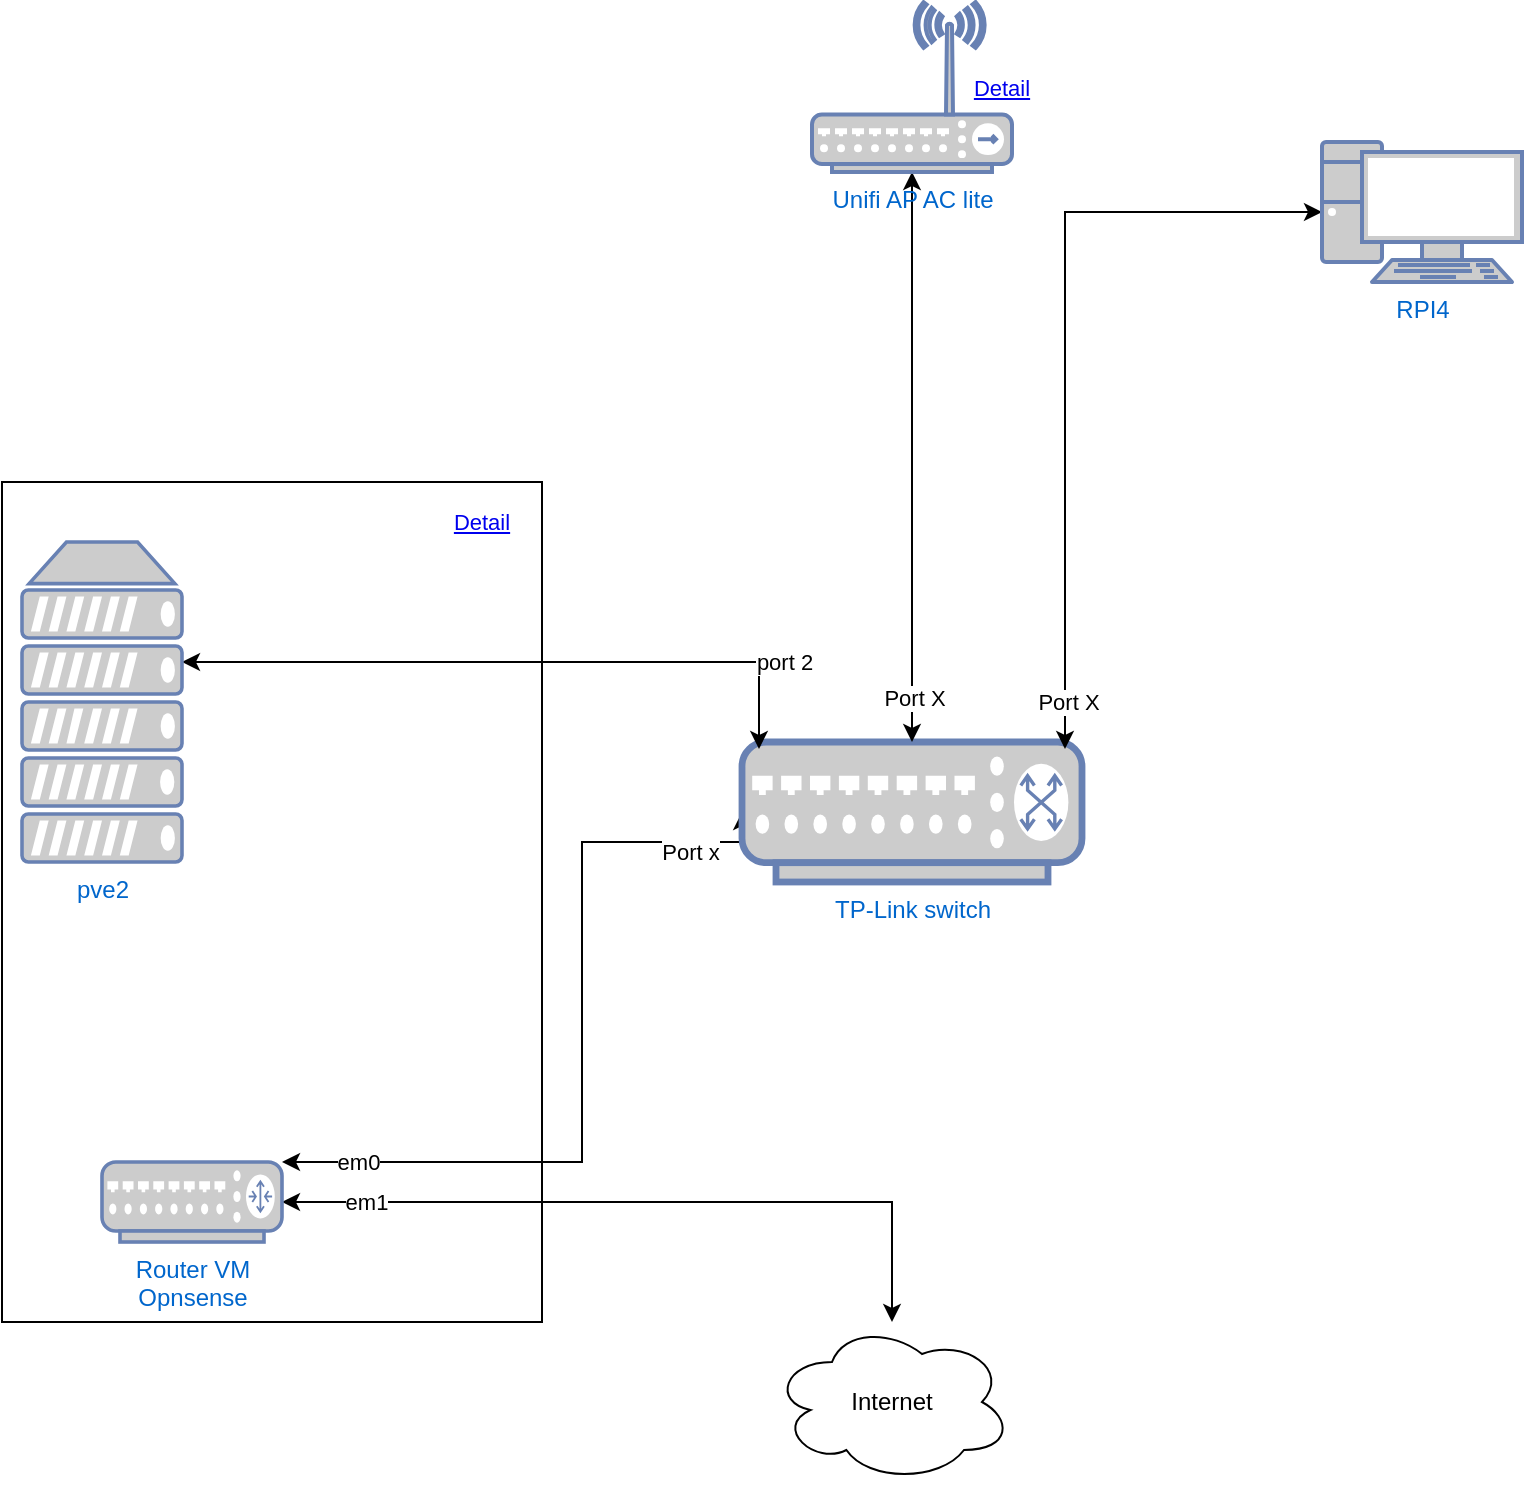 <mxfile version="20.3.7" type="github" pages="3">
  <diagram id="RK82QppB5NHQeaTOXXpw" name="Over All">
    <mxGraphModel dx="1550" dy="2040" grid="1" gridSize="10" guides="1" tooltips="1" connect="1" arrows="1" fold="1" page="1" pageScale="1" pageWidth="827" pageHeight="1169" math="0" shadow="0">
      <root>
        <mxCell id="0" />
        <mxCell id="1" parent="0" />
        <mxCell id="U8t9DFMX4hppF1b_Cr_i-9" value="" style="rounded=0;whiteSpace=wrap;html=1;glass=0;movable=1;" parent="1" vertex="1">
          <mxGeometry x="20" y="-630" width="270" height="420" as="geometry" />
        </mxCell>
        <mxCell id="U8t9DFMX4hppF1b_Cr_i-1" style="edgeStyle=orthogonalEdgeStyle;rounded=0;orthogonalLoop=1;jettySize=auto;html=1;entryX=0;entryY=0.5;entryDx=0;entryDy=0;entryPerimeter=0;startArrow=classic;startFill=1;" parent="1" source="U8t9DFMX4hppF1b_Cr_i-4" target="U8t9DFMX4hppF1b_Cr_i-5" edge="1">
          <mxGeometry relative="1" as="geometry">
            <mxPoint x="330" y="-455" as="targetPoint" />
            <Array as="points">
              <mxPoint x="310" y="-290" />
              <mxPoint x="310" y="-450" />
              <mxPoint x="390" y="-450" />
            </Array>
          </mxGeometry>
        </mxCell>
        <mxCell id="U8t9DFMX4hppF1b_Cr_i-2" value="em0" style="edgeLabel;html=1;align=center;verticalAlign=middle;resizable=0;points=[];fontSize=11;" parent="U8t9DFMX4hppF1b_Cr_i-1" vertex="1" connectable="0">
          <mxGeometry x="-0.691" y="-2" relative="1" as="geometry">
            <mxPoint x="-25" y="-2" as="offset" />
          </mxGeometry>
        </mxCell>
        <mxCell id="U8t9DFMX4hppF1b_Cr_i-3" value="Port x" style="edgeLabel;html=1;align=center;verticalAlign=middle;resizable=0;points=[];" parent="U8t9DFMX4hppF1b_Cr_i-1" vertex="1" connectable="0">
          <mxGeometry x="0.859" relative="1" as="geometry">
            <mxPoint x="-13" y="5" as="offset" />
          </mxGeometry>
        </mxCell>
        <mxCell id="U8t9DFMX4hppF1b_Cr_i-17" style="edgeStyle=orthogonalEdgeStyle;rounded=0;orthogonalLoop=1;jettySize=auto;html=1;startArrow=classic;startFill=1;" parent="1" source="U8t9DFMX4hppF1b_Cr_i-4" target="U8t9DFMX4hppF1b_Cr_i-16" edge="1">
          <mxGeometry relative="1" as="geometry">
            <Array as="points">
              <mxPoint x="465" y="-270" />
            </Array>
          </mxGeometry>
        </mxCell>
        <mxCell id="U8t9DFMX4hppF1b_Cr_i-18" value="em1" style="edgeLabel;html=1;align=center;verticalAlign=middle;resizable=0;points=[];" parent="U8t9DFMX4hppF1b_Cr_i-17" vertex="1" connectable="0">
          <mxGeometry x="-0.77" relative="1" as="geometry">
            <mxPoint as="offset" />
          </mxGeometry>
        </mxCell>
        <mxCell id="U8t9DFMX4hppF1b_Cr_i-4" value="Router VM&lt;br&gt;Opnsense" style="fontColor=#0066CC;verticalAlign=top;verticalLabelPosition=bottom;labelPosition=center;align=center;html=1;outlineConnect=0;fillColor=#CCCCCC;strokeColor=#6881B3;gradientColor=none;gradientDirection=north;strokeWidth=2;shape=mxgraph.networks.router;" parent="1" vertex="1">
          <mxGeometry x="70" y="-290" width="90" height="40" as="geometry" />
        </mxCell>
        <mxCell id="U8t9DFMX4hppF1b_Cr_i-5" value="TP-Link switch" style="fontColor=#0066CC;verticalAlign=top;verticalLabelPosition=bottom;labelPosition=center;align=center;html=1;outlineConnect=0;fillColor=#CCCCCC;strokeColor=#6881B3;gradientColor=none;gradientDirection=north;strokeWidth=2;shape=mxgraph.networks.switch;" parent="1" vertex="1">
          <mxGeometry x="390" y="-500" width="170" height="70" as="geometry" />
        </mxCell>
        <mxCell id="U8t9DFMX4hppF1b_Cr_i-7" style="edgeStyle=orthogonalEdgeStyle;rounded=0;orthogonalLoop=1;jettySize=auto;html=1;startArrow=classic;startFill=1;entryX=0.05;entryY=0.05;entryDx=0;entryDy=0;entryPerimeter=0;" parent="1" source="U8t9DFMX4hppF1b_Cr_i-6" target="U8t9DFMX4hppF1b_Cr_i-5" edge="1">
          <mxGeometry relative="1" as="geometry">
            <Array as="points">
              <mxPoint x="399" y="-540" />
            </Array>
          </mxGeometry>
        </mxCell>
        <mxCell id="U8t9DFMX4hppF1b_Cr_i-8" value="port 2" style="edgeLabel;html=1;align=center;verticalAlign=middle;resizable=0;points=[];" parent="U8t9DFMX4hppF1b_Cr_i-7" vertex="1" connectable="0">
          <mxGeometry x="0.704" y="-2" relative="1" as="geometry">
            <mxPoint x="18" y="-2" as="offset" />
          </mxGeometry>
        </mxCell>
        <mxCell id="U8t9DFMX4hppF1b_Cr_i-6" value="pve2" style="fontColor=#0066CC;verticalAlign=top;verticalLabelPosition=bottom;labelPosition=center;align=center;html=1;outlineConnect=0;fillColor=#CCCCCC;strokeColor=#6881B3;gradientColor=none;gradientDirection=north;strokeWidth=2;shape=mxgraph.networks.server;" parent="1" vertex="1">
          <mxGeometry x="30" y="-600" width="80" height="160" as="geometry" />
        </mxCell>
        <mxCell id="U8t9DFMX4hppF1b_Cr_i-11" style="edgeStyle=orthogonalEdgeStyle;rounded=0;orthogonalLoop=1;jettySize=auto;html=1;startArrow=classic;startFill=1;" parent="1" source="U8t9DFMX4hppF1b_Cr_i-10" target="U8t9DFMX4hppF1b_Cr_i-5" edge="1">
          <mxGeometry relative="1" as="geometry" />
        </mxCell>
        <mxCell id="U8t9DFMX4hppF1b_Cr_i-12" value="Port X" style="edgeLabel;html=1;align=center;verticalAlign=middle;resizable=0;points=[];" parent="U8t9DFMX4hppF1b_Cr_i-11" vertex="1" connectable="0">
          <mxGeometry x="0.846" y="1" relative="1" as="geometry">
            <mxPoint as="offset" />
          </mxGeometry>
        </mxCell>
        <mxCell id="U8t9DFMX4hppF1b_Cr_i-10" value="Unifi AP AC lite" style="fontColor=#0066CC;verticalAlign=top;verticalLabelPosition=bottom;labelPosition=center;align=center;html=1;outlineConnect=0;fillColor=#CCCCCC;strokeColor=#6881B3;gradientColor=none;gradientDirection=north;strokeWidth=2;shape=mxgraph.networks.wireless_hub;" parent="1" vertex="1">
          <mxGeometry x="425" y="-870" width="100" height="85" as="geometry" />
        </mxCell>
        <mxCell id="U8t9DFMX4hppF1b_Cr_i-14" style="edgeStyle=orthogonalEdgeStyle;rounded=0;orthogonalLoop=1;jettySize=auto;html=1;entryX=0.95;entryY=0.05;entryDx=0;entryDy=0;entryPerimeter=0;startArrow=classic;startFill=1;" parent="1" source="U8t9DFMX4hppF1b_Cr_i-13" target="U8t9DFMX4hppF1b_Cr_i-5" edge="1">
          <mxGeometry relative="1" as="geometry" />
        </mxCell>
        <mxCell id="U8t9DFMX4hppF1b_Cr_i-15" value="Port X" style="edgeLabel;html=1;align=center;verticalAlign=middle;resizable=0;points=[];" parent="U8t9DFMX4hppF1b_Cr_i-14" vertex="1" connectable="0">
          <mxGeometry x="0.746" y="1" relative="1" as="geometry">
            <mxPoint y="27" as="offset" />
          </mxGeometry>
        </mxCell>
        <mxCell id="U8t9DFMX4hppF1b_Cr_i-13" value="RPI4" style="fontColor=#0066CC;verticalAlign=top;verticalLabelPosition=bottom;labelPosition=center;align=center;html=1;outlineConnect=0;fillColor=#CCCCCC;strokeColor=#6881B3;gradientColor=none;gradientDirection=north;strokeWidth=2;shape=mxgraph.networks.pc;" parent="1" vertex="1">
          <mxGeometry x="680" y="-800" width="100" height="70" as="geometry" />
        </mxCell>
        <mxCell id="U8t9DFMX4hppF1b_Cr_i-16" value="Internet" style="ellipse;shape=cloud;whiteSpace=wrap;html=1;" parent="1" vertex="1">
          <mxGeometry x="405" y="-210" width="120" height="80" as="geometry" />
        </mxCell>
        <UserObject label="Detail" link="data:page/id,bRCjAlGiZhQxXE_Tppso" id="U8t9DFMX4hppF1b_Cr_i-22">
          <mxCell style="text;html=1;strokeColor=none;fillColor=none;whiteSpace=wrap;align=center;verticalAlign=middle;fontColor=#0000EE;fontStyle=4;fontSize=11;" parent="1" vertex="1">
            <mxGeometry x="490" y="-847.5" width="60" height="40" as="geometry" />
          </mxCell>
        </UserObject>
        <UserObject label="Detail" link="data:page/id,qvgigx6a_49jUqLQ-mN9" id="nuNIrxT3Yfp7LdkT0Gri-2">
          <mxCell style="text;html=1;strokeColor=none;fillColor=none;whiteSpace=wrap;align=center;verticalAlign=middle;fontColor=#0000EE;fontStyle=4;fontSize=11;" parent="1" vertex="1">
            <mxGeometry x="230" y="-630" width="60" height="40" as="geometry" />
          </mxCell>
        </UserObject>
      </root>
    </mxGraphModel>
  </diagram>
  <diagram id="qvgigx6a_49jUqLQ-mN9" name="PVE2">
    <mxGraphModel dx="1355" dy="871" grid="1" gridSize="10" guides="1" tooltips="1" connect="1" arrows="1" fold="1" page="1" pageScale="1" pageWidth="827" pageHeight="1169" math="0" shadow="0">
      <root>
        <mxCell id="0" />
        <mxCell id="1" parent="0" />
      </root>
    </mxGraphModel>
  </diagram>
  <diagram id="bRCjAlGiZhQxXE_Tppso" name="unifi AP">
    <mxGraphModel dx="1355" dy="871" grid="1" gridSize="10" guides="1" tooltips="1" connect="1" arrows="1" fold="1" page="1" pageScale="1" pageWidth="827" pageHeight="1169" math="0" shadow="0">
      <root>
        <mxCell id="0" />
        <mxCell id="1" parent="0" />
      </root>
    </mxGraphModel>
  </diagram>
</mxfile>
